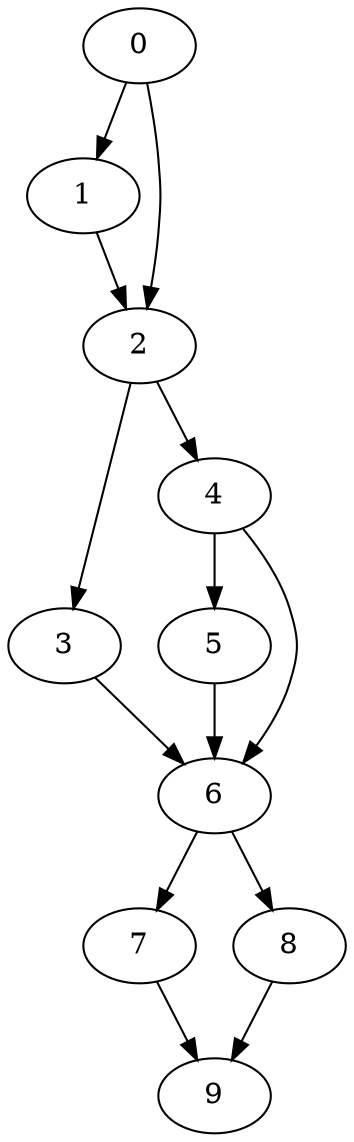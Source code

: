 digraph {
	0
	1
	2
	3
	4
	5
	6
	7
	8
	9
	0 -> 2
	1 -> 2
	2 -> 3
	2 -> 4
	6 -> 8
	7 -> 9
	8 -> 9
	0 -> 1
	4 -> 5
	3 -> 6
	4 -> 6
	5 -> 6
	6 -> 7
}
